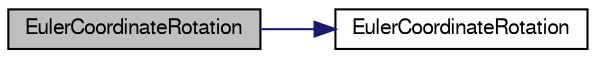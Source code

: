 digraph "EulerCoordinateRotation"
{
  bgcolor="transparent";
  edge [fontname="FreeSans",fontsize="10",labelfontname="FreeSans",labelfontsize="10"];
  node [fontname="FreeSans",fontsize="10",shape=record];
  rankdir="LR";
  Node7 [label="EulerCoordinateRotation",height=0.2,width=0.4,color="black", fillcolor="grey75", style="filled", fontcolor="black"];
  Node7 -> Node8 [color="midnightblue",fontsize="10",style="solid",fontname="FreeSans"];
  Node8 [label="EulerCoordinateRotation",height=0.2,width=0.4,color="black",URL="$a24998.html#a7c3c221913885744f9e959649d4c9373",tooltip="Construct null. "];
}

